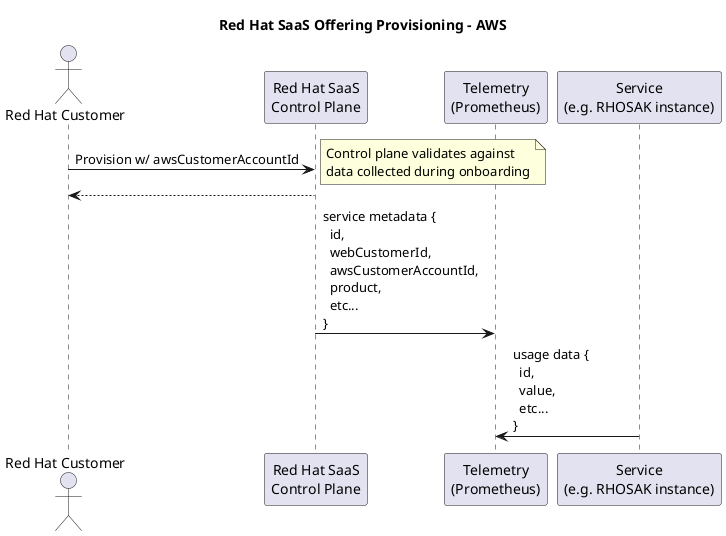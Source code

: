 @startuml

title "Red Hat SaaS Offering Provisioning - AWS"

actor "Red Hat Customer" as customer
participant "Red Hat SaaS\nControl Plane" as control_plane
participant "Telemetry\n(Prometheus)" as prometheus
participant "Service\n(e.g. RHOSAK instance)" as service

customer -> control_plane: Provision w/ awsCustomerAccountId
note right: Control plane validates against\n\
data collected during onboarding
return

control_plane -> prometheus: service metadata {\n\
  id,\n\
  webCustomerId,\n\
  awsCustomerAccountId,\n\
  product,\n\
  etc...\n\
}

service -> prometheus: usage data {\n\
  id,\n\
  value,\n\
  etc...\n\
}

@enduml
